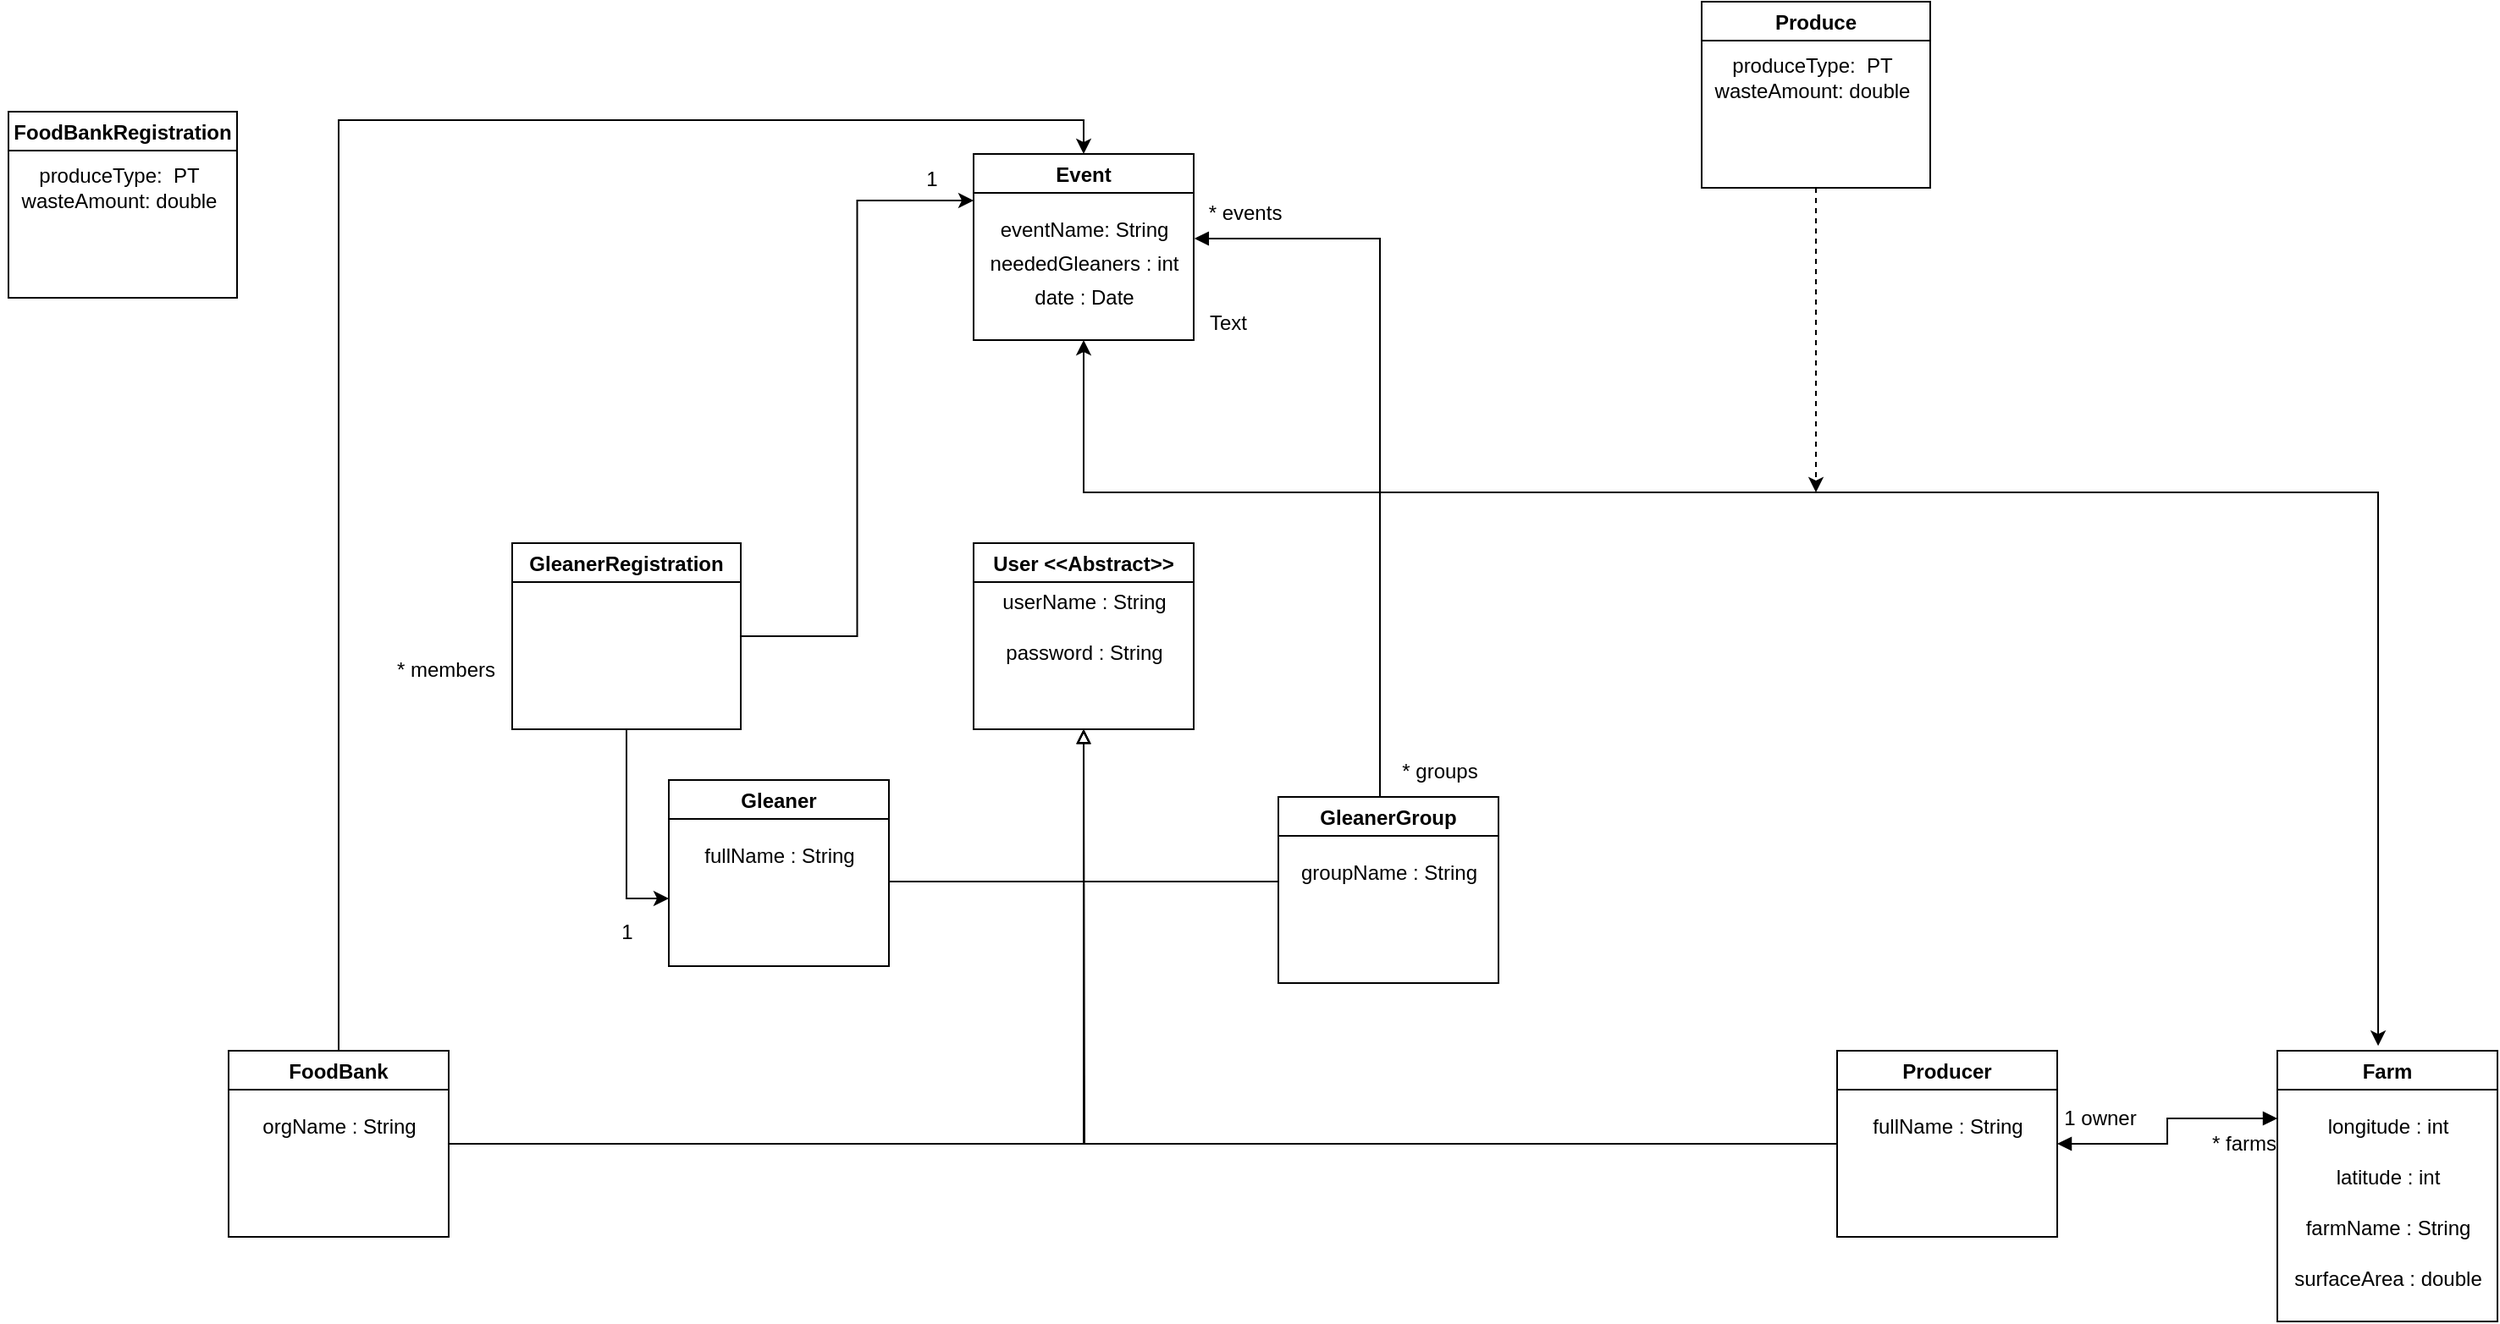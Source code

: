 <mxfile version="20.5.1" type="device"><diagram id="tnx606w1T7UaJfIOxHGK" name="Page-1"><mxGraphModel dx="1247" dy="1317" grid="1" gridSize="10" guides="1" tooltips="1" connect="1" arrows="1" fold="1" page="1" pageScale="1" pageWidth="850" pageHeight="1100" math="0" shadow="0"><root><mxCell id="0"/><mxCell id="1" parent="0"/><mxCell id="jllqxmuQInBjfs_dpcXw-1" value="User &lt;&lt;Abstract&gt;&gt;" style="swimlane;" parent="1" vertex="1"><mxGeometry x="230" y="30" width="130" height="110" as="geometry"/></mxCell><mxCell id="jllqxmuQInBjfs_dpcXw-2" value="userName : String" style="text;html=1;align=center;verticalAlign=middle;resizable=0;points=[];autosize=1;strokeColor=none;fillColor=none;" parent="jllqxmuQInBjfs_dpcXw-1" vertex="1"><mxGeometry x="5" y="20" width="120" height="30" as="geometry"/></mxCell><mxCell id="jllqxmuQInBjfs_dpcXw-3" value="password : String" style="text;html=1;align=center;verticalAlign=middle;resizable=0;points=[];autosize=1;strokeColor=none;fillColor=none;" parent="jllqxmuQInBjfs_dpcXw-1" vertex="1"><mxGeometry x="5" y="50" width="120" height="30" as="geometry"/></mxCell><mxCell id="jllqxmuQInBjfs_dpcXw-13" style="edgeStyle=orthogonalEdgeStyle;rounded=0;orthogonalLoop=1;jettySize=auto;html=1;entryX=0.5;entryY=1;entryDx=0;entryDy=0;endArrow=block;endFill=0;" parent="1" source="jllqxmuQInBjfs_dpcXw-4" target="jllqxmuQInBjfs_dpcXw-1" edge="1"><mxGeometry relative="1" as="geometry"><mxPoint x="340" y="140.0" as="targetPoint"/><Array as="points"><mxPoint x="295" y="230"/></Array></mxGeometry></mxCell><mxCell id="jllqxmuQInBjfs_dpcXw-4" value="Gleaner" style="swimlane;" parent="1" vertex="1"><mxGeometry x="50" y="170" width="130" height="110" as="geometry"/></mxCell><mxCell id="jllqxmuQInBjfs_dpcXw-17" value="fullName : String" style="text;html=1;align=center;verticalAlign=middle;resizable=0;points=[];autosize=1;strokeColor=none;fillColor=none;" parent="jllqxmuQInBjfs_dpcXw-4" vertex="1"><mxGeometry x="10" y="30" width="110" height="30" as="geometry"/></mxCell><mxCell id="jllqxmuQInBjfs_dpcXw-16" style="edgeStyle=orthogonalEdgeStyle;rounded=0;orthogonalLoop=1;jettySize=auto;html=1;endArrow=block;endFill=0;" parent="1" source="jllqxmuQInBjfs_dpcXw-7" edge="1"><mxGeometry relative="1" as="geometry"><mxPoint x="295" y="140" as="targetPoint"/></mxGeometry></mxCell><mxCell id="a22l10dHmHRuqiXTi-JC-5" style="edgeStyle=orthogonalEdgeStyle;rounded=0;orthogonalLoop=1;jettySize=auto;html=1;entryX=0.5;entryY=0;entryDx=0;entryDy=0;" parent="1" source="jllqxmuQInBjfs_dpcXw-7" target="jllqxmuQInBjfs_dpcXw-30" edge="1"><mxGeometry relative="1" as="geometry"><Array as="points"><mxPoint x="-145" y="-220"/><mxPoint x="295" y="-220"/></Array></mxGeometry></mxCell><mxCell id="jllqxmuQInBjfs_dpcXw-7" value="FoodBank" style="swimlane;" parent="1" vertex="1"><mxGeometry x="-210" y="330" width="130" height="110" as="geometry"/></mxCell><mxCell id="jllqxmuQInBjfs_dpcXw-19" value="orgName : String" style="text;html=1;align=center;verticalAlign=middle;resizable=0;points=[];autosize=1;strokeColor=none;fillColor=none;" parent="jllqxmuQInBjfs_dpcXw-7" vertex="1"><mxGeometry x="10" y="30" width="110" height="30" as="geometry"/></mxCell><mxCell id="jllqxmuQInBjfs_dpcXw-14" style="edgeStyle=orthogonalEdgeStyle;rounded=0;orthogonalLoop=1;jettySize=auto;html=1;endArrow=block;endFill=0;entryX=0.5;entryY=1;entryDx=0;entryDy=0;" parent="1" source="jllqxmuQInBjfs_dpcXw-10" target="jllqxmuQInBjfs_dpcXw-1" edge="1"><mxGeometry relative="1" as="geometry"><mxPoint x="290" y="140" as="targetPoint"/><Array as="points"><mxPoint x="295" y="230"/></Array></mxGeometry></mxCell><mxCell id="jllqxmuQInBjfs_dpcXw-51" style="edgeStyle=orthogonalEdgeStyle;rounded=0;orthogonalLoop=1;jettySize=auto;html=1;endArrow=block;endFill=1;entryX=1.003;entryY=0.019;entryDx=0;entryDy=0;entryPerimeter=0;" parent="1" source="jllqxmuQInBjfs_dpcXw-10" target="jllqxmuQInBjfs_dpcXw-50" edge="1"><mxGeometry relative="1" as="geometry"><mxPoint x="460" y="-130" as="targetPoint"/><Array as="points"><mxPoint x="470" y="-150"/><mxPoint x="360" y="-150"/></Array></mxGeometry></mxCell><mxCell id="jllqxmuQInBjfs_dpcXw-10" value="GleanerGroup" style="swimlane;" parent="1" vertex="1"><mxGeometry x="410" y="180" width="130" height="110" as="geometry"/></mxCell><mxCell id="jllqxmuQInBjfs_dpcXw-20" value="groupName : String" style="text;html=1;align=center;verticalAlign=middle;resizable=0;points=[];autosize=1;strokeColor=none;fillColor=none;" parent="jllqxmuQInBjfs_dpcXw-10" vertex="1"><mxGeometry y="30" width="130" height="30" as="geometry"/></mxCell><mxCell id="emNOb3hf-atkcqScyi4Q-12" style="edgeStyle=orthogonalEdgeStyle;rounded=0;orthogonalLoop=1;jettySize=auto;html=1;startArrow=classic;startFill=1;entryX=0.458;entryY=-0.018;entryDx=0;entryDy=0;entryPerimeter=0;" parent="1" source="jllqxmuQInBjfs_dpcXw-30" target="jllqxmuQInBjfs_dpcXw-38" edge="1"><mxGeometry relative="1" as="geometry"><mxPoint x="880" y="200" as="targetPoint"/><Array as="points"><mxPoint x="295"/><mxPoint x="1060"/></Array></mxGeometry></mxCell><mxCell id="jllqxmuQInBjfs_dpcXw-30" value="Event" style="swimlane;" parent="1" vertex="1"><mxGeometry x="230" y="-200" width="130" height="110" as="geometry"/></mxCell><mxCell id="jllqxmuQInBjfs_dpcXw-31" value="eventName: String" style="text;html=1;align=center;verticalAlign=middle;resizable=0;points=[];autosize=1;strokeColor=none;fillColor=none;" parent="jllqxmuQInBjfs_dpcXw-30" vertex="1"><mxGeometry x="5" y="30" width="120" height="30" as="geometry"/></mxCell><mxCell id="jllqxmuQInBjfs_dpcXw-50" value="neededGleaners : int" style="text;html=1;align=center;verticalAlign=middle;resizable=0;points=[];autosize=1;strokeColor=none;fillColor=none;" parent="jllqxmuQInBjfs_dpcXw-30" vertex="1"><mxGeometry y="50" width="130" height="30" as="geometry"/></mxCell><mxCell id="jllqxmuQInBjfs_dpcXw-54" value="date : Date" style="text;html=1;align=center;verticalAlign=middle;resizable=0;points=[];autosize=1;strokeColor=none;fillColor=none;" parent="jllqxmuQInBjfs_dpcXw-30" vertex="1"><mxGeometry x="25" y="70" width="80" height="30" as="geometry"/></mxCell><mxCell id="jllqxmuQInBjfs_dpcXw-36" style="edgeStyle=orthogonalEdgeStyle;rounded=0;orthogonalLoop=1;jettySize=auto;html=1;endArrow=block;endFill=0;entryX=0.5;entryY=1;entryDx=0;entryDy=0;" parent="1" source="jllqxmuQInBjfs_dpcXw-33" target="jllqxmuQInBjfs_dpcXw-1" edge="1"><mxGeometry relative="1" as="geometry"><mxPoint x="290" y="140" as="targetPoint"/><Array as="points"><mxPoint x="295" y="385"/></Array></mxGeometry></mxCell><mxCell id="jllqxmuQInBjfs_dpcXw-55" style="edgeStyle=orthogonalEdgeStyle;rounded=0;orthogonalLoop=1;jettySize=auto;html=1;entryX=0;entryY=0.25;entryDx=0;entryDy=0;startArrow=block;startFill=1;endArrow=block;endFill=1;" parent="1" source="jllqxmuQInBjfs_dpcXw-33" target="jllqxmuQInBjfs_dpcXw-38" edge="1"><mxGeometry relative="1" as="geometry"/></mxCell><mxCell id="jllqxmuQInBjfs_dpcXw-33" value="Producer" style="swimlane;" parent="1" vertex="1"><mxGeometry x="740" y="330" width="130" height="110" as="geometry"/></mxCell><mxCell id="jllqxmuQInBjfs_dpcXw-34" value="fullName : String" style="text;html=1;align=center;verticalAlign=middle;resizable=0;points=[];autosize=1;strokeColor=none;fillColor=none;" parent="jllqxmuQInBjfs_dpcXw-33" vertex="1"><mxGeometry x="10" y="30" width="110" height="30" as="geometry"/></mxCell><mxCell id="jllqxmuQInBjfs_dpcXw-38" value="Farm" style="swimlane;" parent="1" vertex="1"><mxGeometry x="1000" y="330" width="130" height="160" as="geometry"/></mxCell><mxCell id="jllqxmuQInBjfs_dpcXw-39" value="longitude : int" style="text;html=1;align=center;verticalAlign=middle;resizable=0;points=[];autosize=1;strokeColor=none;fillColor=none;" parent="jllqxmuQInBjfs_dpcXw-38" vertex="1"><mxGeometry x="20" y="30" width="90" height="30" as="geometry"/></mxCell><mxCell id="jllqxmuQInBjfs_dpcXw-40" value="latitude : int" style="text;html=1;align=center;verticalAlign=middle;resizable=0;points=[];autosize=1;strokeColor=none;fillColor=none;" parent="jllqxmuQInBjfs_dpcXw-38" vertex="1"><mxGeometry x="25" y="60" width="80" height="30" as="geometry"/></mxCell><mxCell id="jllqxmuQInBjfs_dpcXw-41" value="farmName : String" style="text;html=1;align=center;verticalAlign=middle;resizable=0;points=[];autosize=1;strokeColor=none;fillColor=none;" parent="jllqxmuQInBjfs_dpcXw-38" vertex="1"><mxGeometry x="5" y="90" width="120" height="30" as="geometry"/></mxCell><mxCell id="jllqxmuQInBjfs_dpcXw-42" value="surfaceArea : double" style="text;html=1;align=center;verticalAlign=middle;resizable=0;points=[];autosize=1;strokeColor=none;fillColor=none;" parent="jllqxmuQInBjfs_dpcXw-38" vertex="1"><mxGeometry y="120" width="130" height="30" as="geometry"/></mxCell><mxCell id="jllqxmuQInBjfs_dpcXw-44" value="* farms" style="text;html=1;align=center;verticalAlign=middle;resizable=0;points=[];autosize=1;strokeColor=none;fillColor=none;" parent="1" vertex="1"><mxGeometry x="950" y="370" width="60" height="30" as="geometry"/></mxCell><mxCell id="jllqxmuQInBjfs_dpcXw-45" value="1 owner" style="text;html=1;align=center;verticalAlign=middle;resizable=0;points=[];autosize=1;strokeColor=none;fillColor=none;" parent="1" vertex="1"><mxGeometry x="860" y="355" width="70" height="30" as="geometry"/></mxCell><mxCell id="jllqxmuQInBjfs_dpcXw-48" value="1" style="text;html=1;align=center;verticalAlign=middle;resizable=0;points=[];autosize=1;strokeColor=none;fillColor=none;" parent="1" vertex="1"><mxGeometry x="10" y="245" width="30" height="30" as="geometry"/></mxCell><mxCell id="jllqxmuQInBjfs_dpcXw-52" value="* events" style="text;html=1;align=center;verticalAlign=middle;resizable=0;points=[];autosize=1;strokeColor=none;fillColor=none;" parent="1" vertex="1"><mxGeometry x="355" y="-180" width="70" height="30" as="geometry"/></mxCell><mxCell id="jllqxmuQInBjfs_dpcXw-53" value="* groups" style="text;html=1;align=center;verticalAlign=middle;resizable=0;points=[];autosize=1;strokeColor=none;fillColor=none;" parent="1" vertex="1"><mxGeometry x="470" y="150" width="70" height="30" as="geometry"/></mxCell><mxCell id="iFUWPLOqV0no7ZBSilZF-1" style="edgeStyle=orthogonalEdgeStyle;rounded=0;orthogonalLoop=1;jettySize=auto;html=1;dashed=1;" edge="1" parent="1" source="emNOb3hf-atkcqScyi4Q-2"><mxGeometry relative="1" as="geometry"><mxPoint x="727.5" as="targetPoint"/></mxGeometry></mxCell><mxCell id="emNOb3hf-atkcqScyi4Q-2" value="Produce" style="swimlane;" parent="1" vertex="1"><mxGeometry x="660" y="-290" width="135" height="110" as="geometry"/></mxCell><mxCell id="emNOb3hf-atkcqScyi4Q-3" value="produceType:&amp;nbsp; PT&lt;br&gt;wasteAmount: double" style="text;html=1;align=center;verticalAlign=middle;resizable=0;points=[];autosize=1;strokeColor=none;fillColor=none;" parent="emNOb3hf-atkcqScyi4Q-2" vertex="1"><mxGeometry x="-5" y="25" width="140" height="40" as="geometry"/></mxCell><mxCell id="emNOb3hf-atkcqScyi4Q-13" value="Text" style="text;html=1;align=center;verticalAlign=middle;resizable=0;points=[];autosize=1;strokeColor=none;fillColor=none;" parent="1" vertex="1"><mxGeometry x="355" y="-115" width="50" height="30" as="geometry"/></mxCell><mxCell id="emNOb3hf-atkcqScyi4Q-19" value="FoodBankRegistration" style="swimlane;" parent="1" vertex="1"><mxGeometry x="-340" y="-225.0" width="135" height="110" as="geometry"/></mxCell><mxCell id="emNOb3hf-atkcqScyi4Q-20" value="produceType:&amp;nbsp; PT&lt;br&gt;wasteAmount: double" style="text;html=1;align=center;verticalAlign=middle;resizable=0;points=[];autosize=1;strokeColor=none;fillColor=none;" parent="emNOb3hf-atkcqScyi4Q-19" vertex="1"><mxGeometry x="-5" y="25" width="140" height="40" as="geometry"/></mxCell><mxCell id="a22l10dHmHRuqiXTi-JC-17" style="edgeStyle=orthogonalEdgeStyle;rounded=0;orthogonalLoop=1;jettySize=auto;html=1;entryX=0;entryY=0.25;entryDx=0;entryDy=0;" parent="1" source="a22l10dHmHRuqiXTi-JC-6" target="jllqxmuQInBjfs_dpcXw-30" edge="1"><mxGeometry relative="1" as="geometry"/></mxCell><mxCell id="a22l10dHmHRuqiXTi-JC-18" style="edgeStyle=orthogonalEdgeStyle;rounded=0;orthogonalLoop=1;jettySize=auto;html=1;" parent="1" source="a22l10dHmHRuqiXTi-JC-6" edge="1"><mxGeometry relative="1" as="geometry"><mxPoint x="50" y="240" as="targetPoint"/><Array as="points"><mxPoint x="25" y="240"/></Array></mxGeometry></mxCell><mxCell id="a22l10dHmHRuqiXTi-JC-6" value="GleanerRegistration" style="swimlane;" parent="1" vertex="1"><mxGeometry x="-42.5" y="30.0" width="135" height="110" as="geometry"/></mxCell><mxCell id="a22l10dHmHRuqiXTi-JC-15" value="* members" style="text;html=1;align=center;verticalAlign=middle;resizable=0;points=[];autosize=1;strokeColor=none;fillColor=none;" parent="1" vertex="1"><mxGeometry x="-122.5" y="90" width="80" height="30" as="geometry"/></mxCell><mxCell id="a22l10dHmHRuqiXTi-JC-19" value="1" style="text;html=1;align=center;verticalAlign=middle;resizable=0;points=[];autosize=1;strokeColor=none;fillColor=none;" parent="1" vertex="1"><mxGeometry x="190" y="-200" width="30" height="30" as="geometry"/></mxCell></root></mxGraphModel></diagram></mxfile>